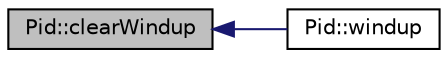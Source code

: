 digraph "Pid::clearWindup"
{
  edge [fontname="Helvetica",fontsize="10",labelfontname="Helvetica",labelfontsize="10"];
  node [fontname="Helvetica",fontsize="10",shape=record];
  rankdir="LR";
  Node4 [label="Pid::clearWindup",height=0.2,width=0.4,color="black", fillcolor="grey75", style="filled", fontcolor="black"];
  Node4 -> Node5 [dir="back",color="midnightblue",fontsize="10",style="solid",fontname="Helvetica"];
  Node5 [label="Pid::windup",height=0.2,width=0.4,color="black", fillcolor="white", style="filled",URL="$class_pid.html#aa5f15a38ac5cbe06cf21fc86dd1a18dd"];
}
